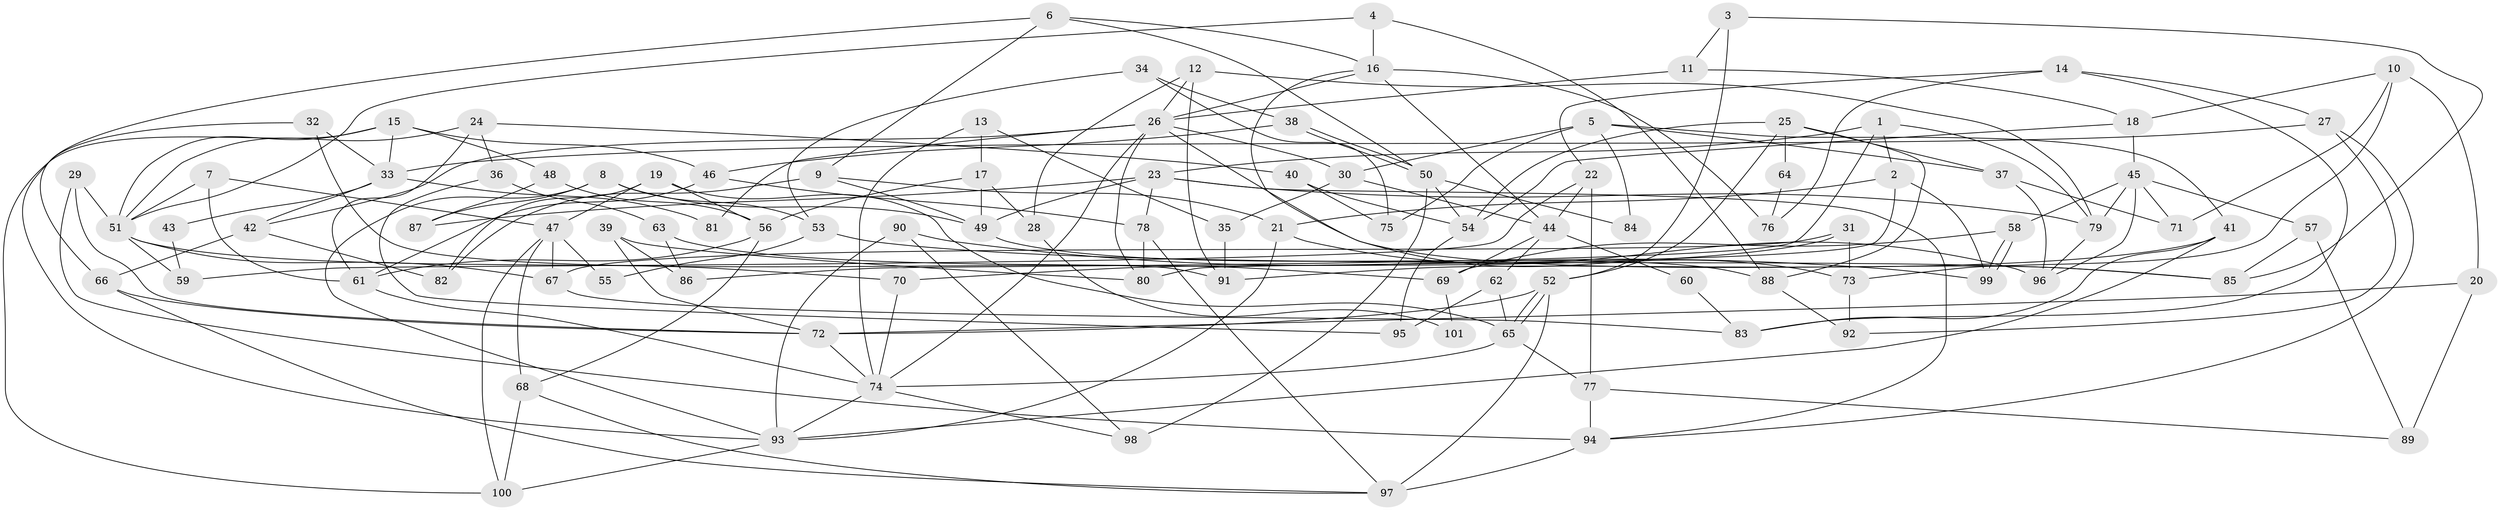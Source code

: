 // Generated by graph-tools (version 1.1) at 2025/26/03/09/25 03:26:14]
// undirected, 101 vertices, 202 edges
graph export_dot {
graph [start="1"]
  node [color=gray90,style=filled];
  1;
  2;
  3;
  4;
  5;
  6;
  7;
  8;
  9;
  10;
  11;
  12;
  13;
  14;
  15;
  16;
  17;
  18;
  19;
  20;
  21;
  22;
  23;
  24;
  25;
  26;
  27;
  28;
  29;
  30;
  31;
  32;
  33;
  34;
  35;
  36;
  37;
  38;
  39;
  40;
  41;
  42;
  43;
  44;
  45;
  46;
  47;
  48;
  49;
  50;
  51;
  52;
  53;
  54;
  55;
  56;
  57;
  58;
  59;
  60;
  61;
  62;
  63;
  64;
  65;
  66;
  67;
  68;
  69;
  70;
  71;
  72;
  73;
  74;
  75;
  76;
  77;
  78;
  79;
  80;
  81;
  82;
  83;
  84;
  85;
  86;
  87;
  88;
  89;
  90;
  91;
  92;
  93;
  94;
  95;
  96;
  97;
  98;
  99;
  100;
  101;
  1 -- 79;
  1 -- 2;
  1 -- 23;
  1 -- 86;
  2 -- 99;
  2 -- 21;
  2 -- 80;
  3 -- 52;
  3 -- 85;
  3 -- 11;
  4 -- 51;
  4 -- 16;
  4 -- 88;
  5 -- 30;
  5 -- 41;
  5 -- 37;
  5 -- 75;
  5 -- 84;
  6 -- 9;
  6 -- 66;
  6 -- 16;
  6 -- 50;
  7 -- 47;
  7 -- 61;
  7 -- 51;
  8 -- 93;
  8 -- 49;
  8 -- 53;
  8 -- 87;
  9 -- 82;
  9 -- 49;
  9 -- 21;
  10 -- 18;
  10 -- 20;
  10 -- 71;
  10 -- 73;
  11 -- 18;
  11 -- 26;
  12 -- 26;
  12 -- 79;
  12 -- 28;
  12 -- 91;
  13 -- 74;
  13 -- 17;
  13 -- 35;
  14 -- 27;
  14 -- 83;
  14 -- 22;
  14 -- 76;
  15 -- 51;
  15 -- 100;
  15 -- 33;
  15 -- 46;
  15 -- 48;
  16 -- 73;
  16 -- 26;
  16 -- 44;
  16 -- 76;
  17 -- 49;
  17 -- 56;
  17 -- 28;
  18 -- 54;
  18 -- 45;
  19 -- 56;
  19 -- 65;
  19 -- 47;
  19 -- 82;
  20 -- 89;
  20 -- 72;
  21 -- 93;
  21 -- 96;
  22 -- 77;
  22 -- 44;
  22 -- 59;
  23 -- 94;
  23 -- 49;
  23 -- 78;
  23 -- 79;
  23 -- 87;
  24 -- 61;
  24 -- 51;
  24 -- 36;
  24 -- 40;
  25 -- 52;
  25 -- 37;
  25 -- 54;
  25 -- 64;
  25 -- 88;
  26 -- 30;
  26 -- 42;
  26 -- 74;
  26 -- 80;
  26 -- 81;
  26 -- 85;
  27 -- 94;
  27 -- 33;
  27 -- 92;
  28 -- 101;
  29 -- 51;
  29 -- 72;
  29 -- 94;
  30 -- 44;
  30 -- 35;
  31 -- 73;
  31 -- 67;
  31 -- 70;
  32 -- 33;
  32 -- 91;
  32 -- 93;
  33 -- 42;
  33 -- 43;
  33 -- 81;
  34 -- 75;
  34 -- 38;
  34 -- 53;
  35 -- 91;
  36 -- 95;
  36 -- 63;
  37 -- 71;
  37 -- 96;
  38 -- 46;
  38 -- 50;
  38 -- 50;
  39 -- 80;
  39 -- 86;
  39 -- 72;
  40 -- 54;
  40 -- 75;
  41 -- 91;
  41 -- 93;
  41 -- 83;
  42 -- 66;
  42 -- 82;
  43 -- 59;
  44 -- 60;
  44 -- 62;
  44 -- 69;
  45 -- 96;
  45 -- 79;
  45 -- 57;
  45 -- 58;
  45 -- 71;
  46 -- 78;
  46 -- 61;
  47 -- 68;
  47 -- 55;
  47 -- 67;
  47 -- 100;
  48 -- 87;
  48 -- 56;
  49 -- 88;
  50 -- 54;
  50 -- 84;
  50 -- 98;
  51 -- 70;
  51 -- 59;
  51 -- 67;
  52 -- 65;
  52 -- 65;
  52 -- 72;
  52 -- 97;
  53 -- 55;
  53 -- 85;
  54 -- 95;
  56 -- 61;
  56 -- 68;
  57 -- 85;
  57 -- 89;
  58 -- 99;
  58 -- 99;
  58 -- 69;
  60 -- 83;
  61 -- 74;
  62 -- 65;
  62 -- 95;
  63 -- 69;
  63 -- 86;
  64 -- 76;
  65 -- 74;
  65 -- 77;
  66 -- 72;
  66 -- 97;
  67 -- 83;
  68 -- 97;
  68 -- 100;
  69 -- 101;
  70 -- 74;
  72 -- 74;
  73 -- 92;
  74 -- 93;
  74 -- 98;
  77 -- 94;
  77 -- 89;
  78 -- 80;
  78 -- 97;
  79 -- 96;
  88 -- 92;
  90 -- 98;
  90 -- 93;
  90 -- 99;
  93 -- 100;
  94 -- 97;
}
